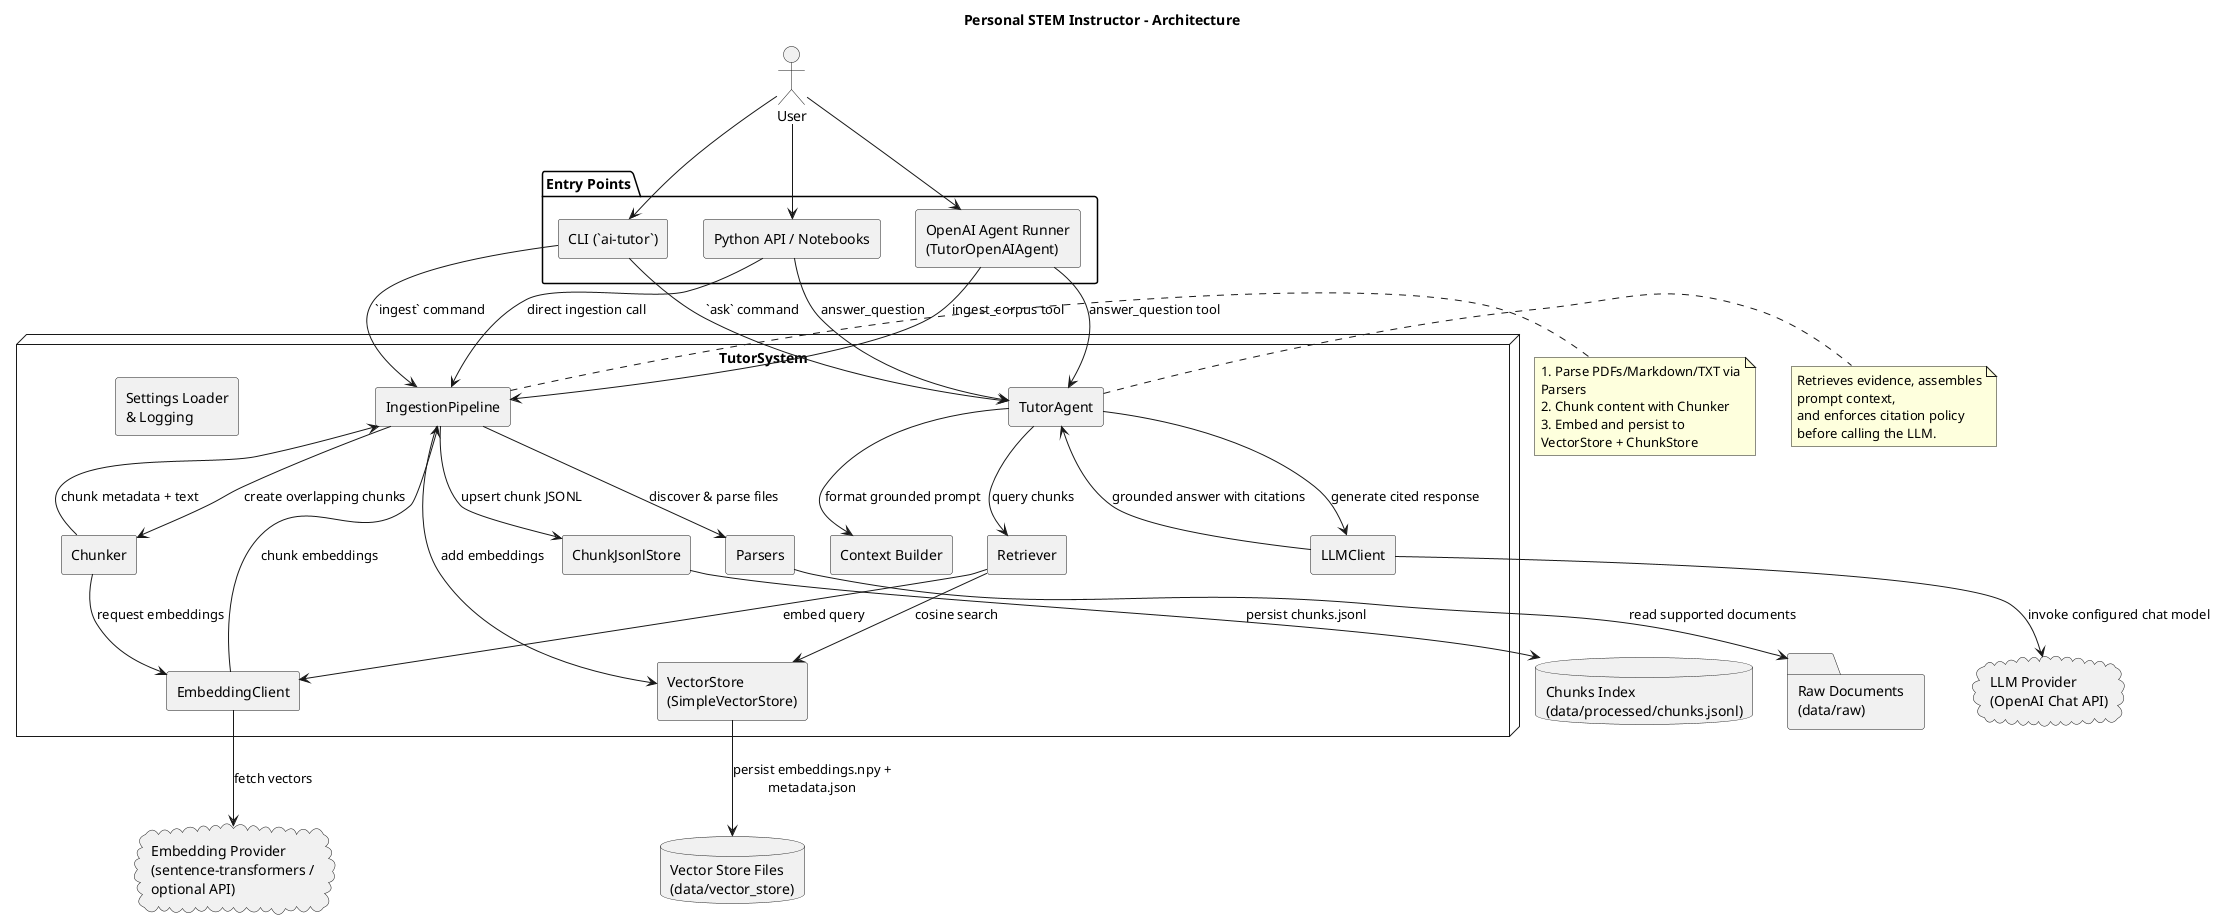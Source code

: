 @startuml
skinparam componentStyle rectangle
skinparam wrapWidth 200
skinparam maxMessageSize 200
title Personal STEM Instructor – Architecture

actor User

package "Entry Points" {
  component "CLI (`ai-tutor`)" as CLI
  component "OpenAI Agent Runner\n(TutorOpenAIAgent)" as AgentRunner
  component "Python API / Notebooks" as PythonAPI
}

node "TutorSystem" as TutorSystem {
  component "Settings Loader\n& Logging" as Settings
  component "IngestionPipeline" as Ingestion
  component "TutorAgent" as TutorAgent
  component "Retriever" as Retriever
  component "Context Builder" as ContextBuilder
  component "EmbeddingClient" as EmbeddingClient
  component "LLMClient" as LLMClient
  component "VectorStore\n(SimpleVectorStore)" as VectorStore
  component "ChunkJsonlStore" as ChunkStore
  component "Parsers" as Parsers
  component "Chunker" as Chunker
}

database "Vector Store Files\n(data/vector_store)" as VectorFS
database "Chunks Index\n(data/processed/chunks.jsonl)" as ChunkFS
folder "Raw Documents\n(data/raw)" as RawDocs
cloud "LLM Provider\n(OpenAI Chat API)" as LLMProvider
cloud "Embedding Provider\n(sentence-transformers / optional API)" as EmbeddingProvider

User --> CLI
User --> AgentRunner
User --> PythonAPI

CLI --> Ingestion : `ingest` command
CLI --> TutorAgent : `ask` command
AgentRunner --> Ingestion : ingest_corpus tool
AgentRunner --> TutorAgent : answer_question tool
PythonAPI --> Ingestion : direct ingestion call
PythonAPI --> TutorAgent : answer_question

Ingestion --> Parsers : discover & parse files
Parsers --> RawDocs : read supported documents
Ingestion --> Chunker : create overlapping chunks
Chunker --> Ingestion : chunk metadata + text
Chunker --> EmbeddingClient : request embeddings
EmbeddingClient --> EmbeddingProvider : fetch vectors
EmbeddingClient --> Ingestion : chunk embeddings
Ingestion --> VectorStore : add embeddings
VectorStore --> VectorFS : persist embeddings.npy + metadata.json
Ingestion --> ChunkStore : upsert chunk JSONL
ChunkStore --> ChunkFS : persist chunks.jsonl

TutorAgent --> Retriever : query chunks
Retriever --> EmbeddingClient : embed query
Retriever --> VectorStore : cosine search
TutorAgent --> ContextBuilder : format grounded prompt
TutorAgent --> LLMClient : generate cited response
LLMClient --> LLMProvider : invoke configured chat model
LLMClient --> TutorAgent : grounded answer with citations

note right of Ingestion
  1. Parse PDFs/Markdown/TXT via Parsers
  2. Chunk content with Chunker
  3. Embed and persist to VectorStore + ChunkStore
end note

note right of TutorAgent
  Retrieves evidence, assembles prompt context,
  and enforces citation policy before calling the LLM.
end note

@enduml
